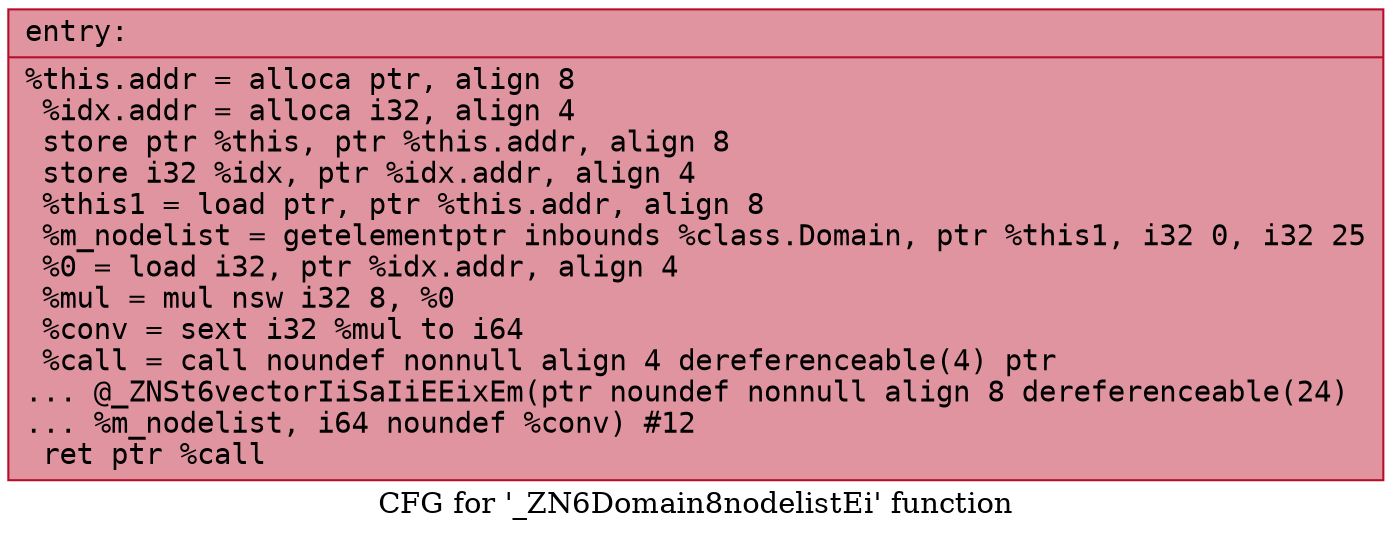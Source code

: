 digraph "CFG for '_ZN6Domain8nodelistEi' function" {
	label="CFG for '_ZN6Domain8nodelistEi' function";

	Node0x555f5b05f440 [shape=record,color="#b70d28ff", style=filled, fillcolor="#b70d2870" fontname="Courier",label="{entry:\l|  %this.addr = alloca ptr, align 8\l  %idx.addr = alloca i32, align 4\l  store ptr %this, ptr %this.addr, align 8\l  store i32 %idx, ptr %idx.addr, align 4\l  %this1 = load ptr, ptr %this.addr, align 8\l  %m_nodelist = getelementptr inbounds %class.Domain, ptr %this1, i32 0, i32 25\l  %0 = load i32, ptr %idx.addr, align 4\l  %mul = mul nsw i32 8, %0\l  %conv = sext i32 %mul to i64\l  %call = call noundef nonnull align 4 dereferenceable(4) ptr\l... @_ZNSt6vectorIiSaIiEEixEm(ptr noundef nonnull align 8 dereferenceable(24)\l... %m_nodelist, i64 noundef %conv) #12\l  ret ptr %call\l}"];
}
